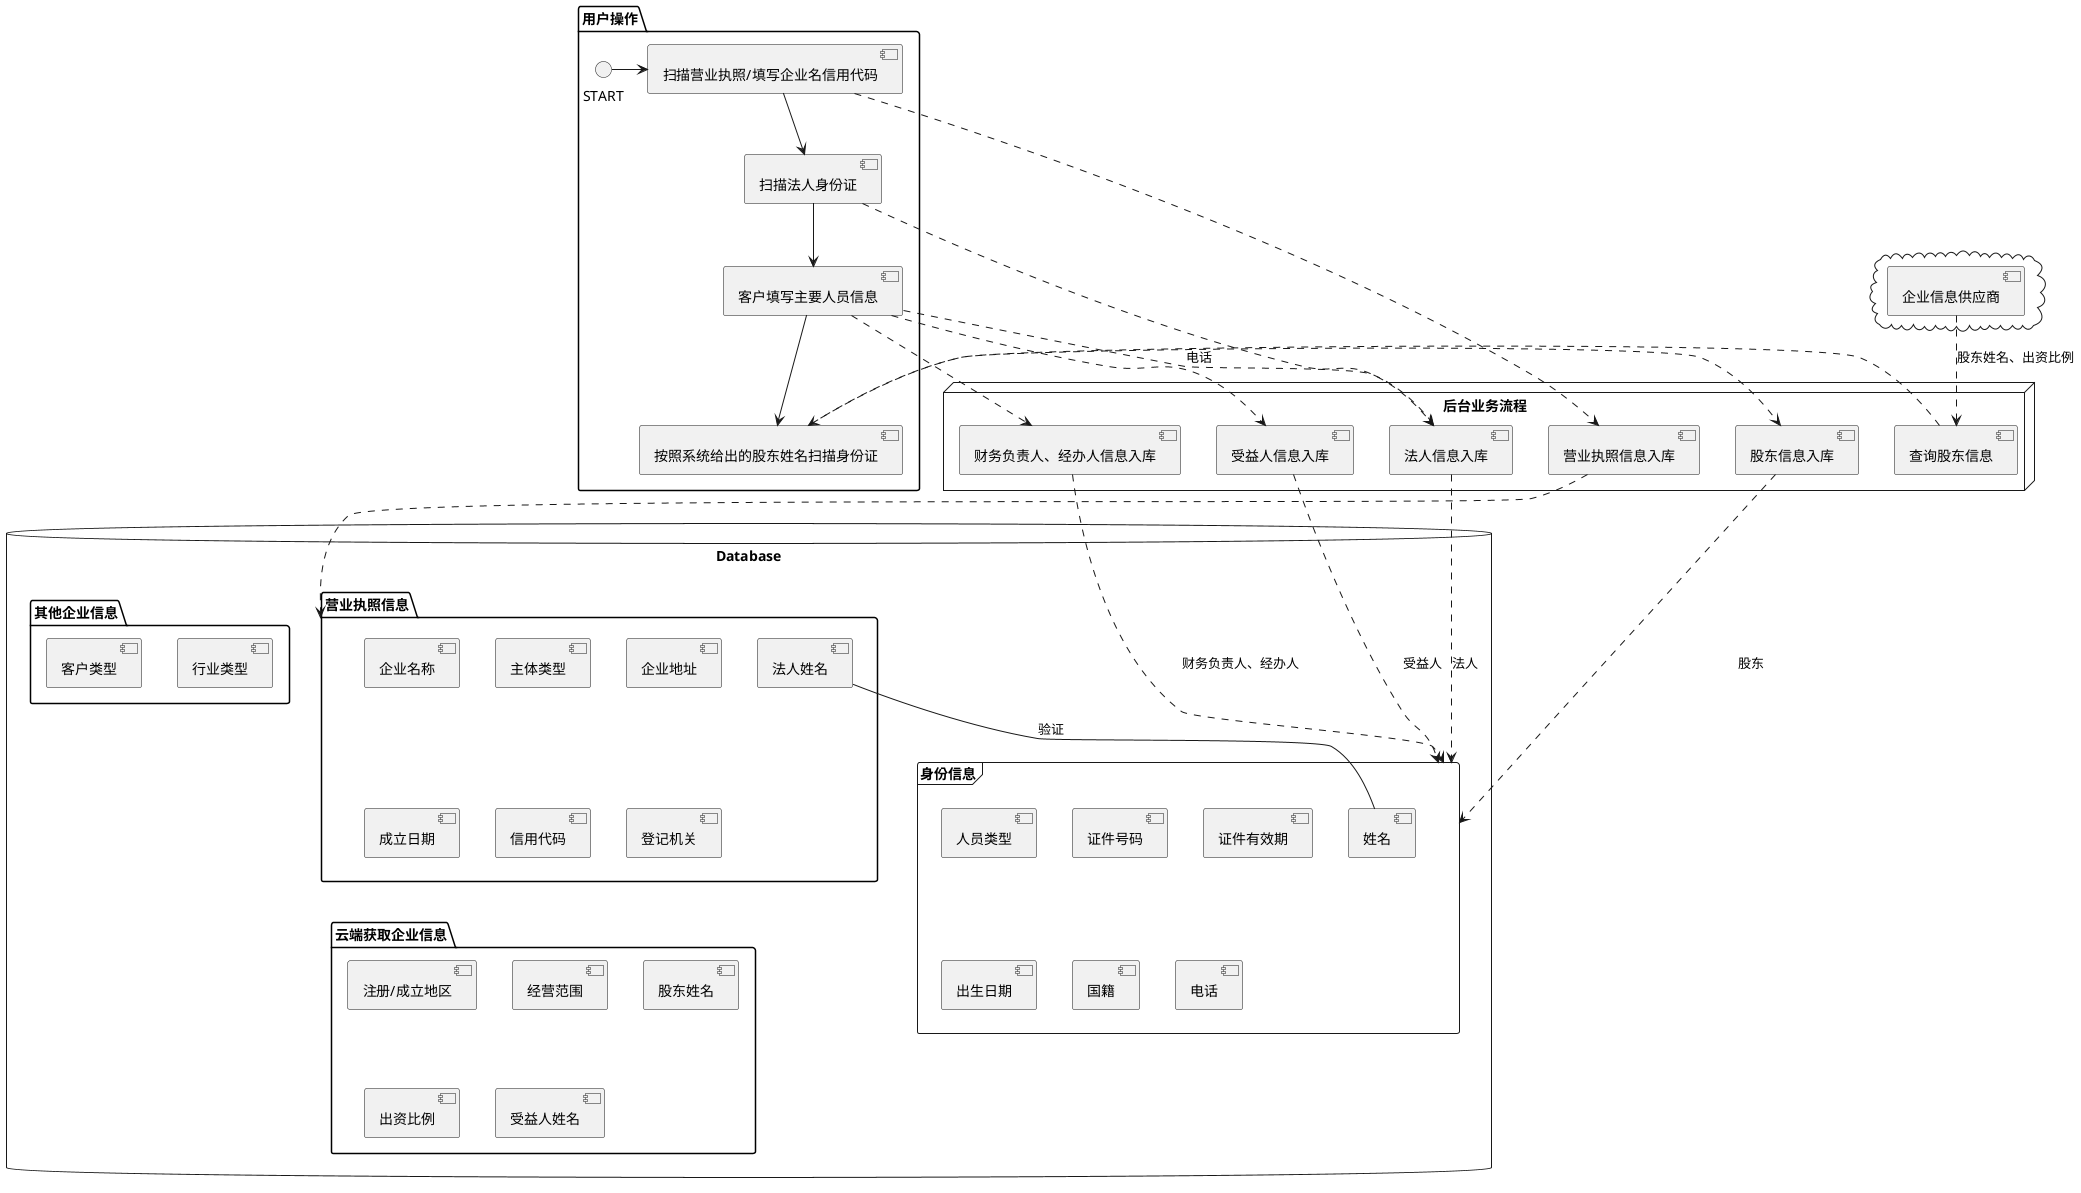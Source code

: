 
@startuml

package "用户操作" {
  START -> [扫描营业执照/填写企业名信用代码]
  [扫描营业执照/填写企业名信用代码] --> [扫描法人身份证]
  [扫描法人身份证] --> [客户填写主要人员信息]
  [客户填写主要人员信息] --> [按照系统给出的股东姓名扫描身份证]

}

node "后台业务流程" {
  [扫描营业执照/填写企业名信用代码] ..> [营业执照信息入库]

  [扫描法人身份证] ..> [法人信息入库]

  [客户填写主要人员信息] ..> [财务负责人、经办人信息入库]

  [客户填写主要人员信息] ..> [受益人信息入库]

  [客户填写主要人员信息] ..> [法人信息入库]:电话

  [查询股东信息] ..> [按照系统给出的股东姓名扫描身份证]

  [按照系统给出的股东姓名扫描身份证] ..> [股东信息入库]

}

cloud {
  [企业信息供应商]
}


database "Database" {
  folder "营业执照信息" {
	[企业名称]
	[主体类型]
	[企业地址]
	[法人姓名]
	[成立日期]
	[信用代码]
	[登记机关]
  }
  frame "身份信息" {
    [人员类型]
	[姓名]
	[证件号码]
	[证件有效期]
	[出生日期]
	[国籍]
    [电话]
  }
  folder "云端获取企业信息" {
    [注册/成立地区]
    [经营范围]
    [股东姓名]
    [出资比例]
    [受益人姓名]
  }
  folder "其他企业信息" {
    [行业类型]
    [客户类型]
  }
}

[营业执照信息入库] ..> 营业执照信息
[法人信息入库] ..> 身份信息:法人
[财务负责人、经办人信息入库] ..> 身份信息:财务负责人、经办人
[受益人信息入库] ..> 身份信息:受益人
[股东信息入库] ..> 身份信息:股东
[法人姓名] -- [姓名]: 验证
[企业信息供应商] ..> [查询股东信息]:股东姓名、出资比例

@enduml